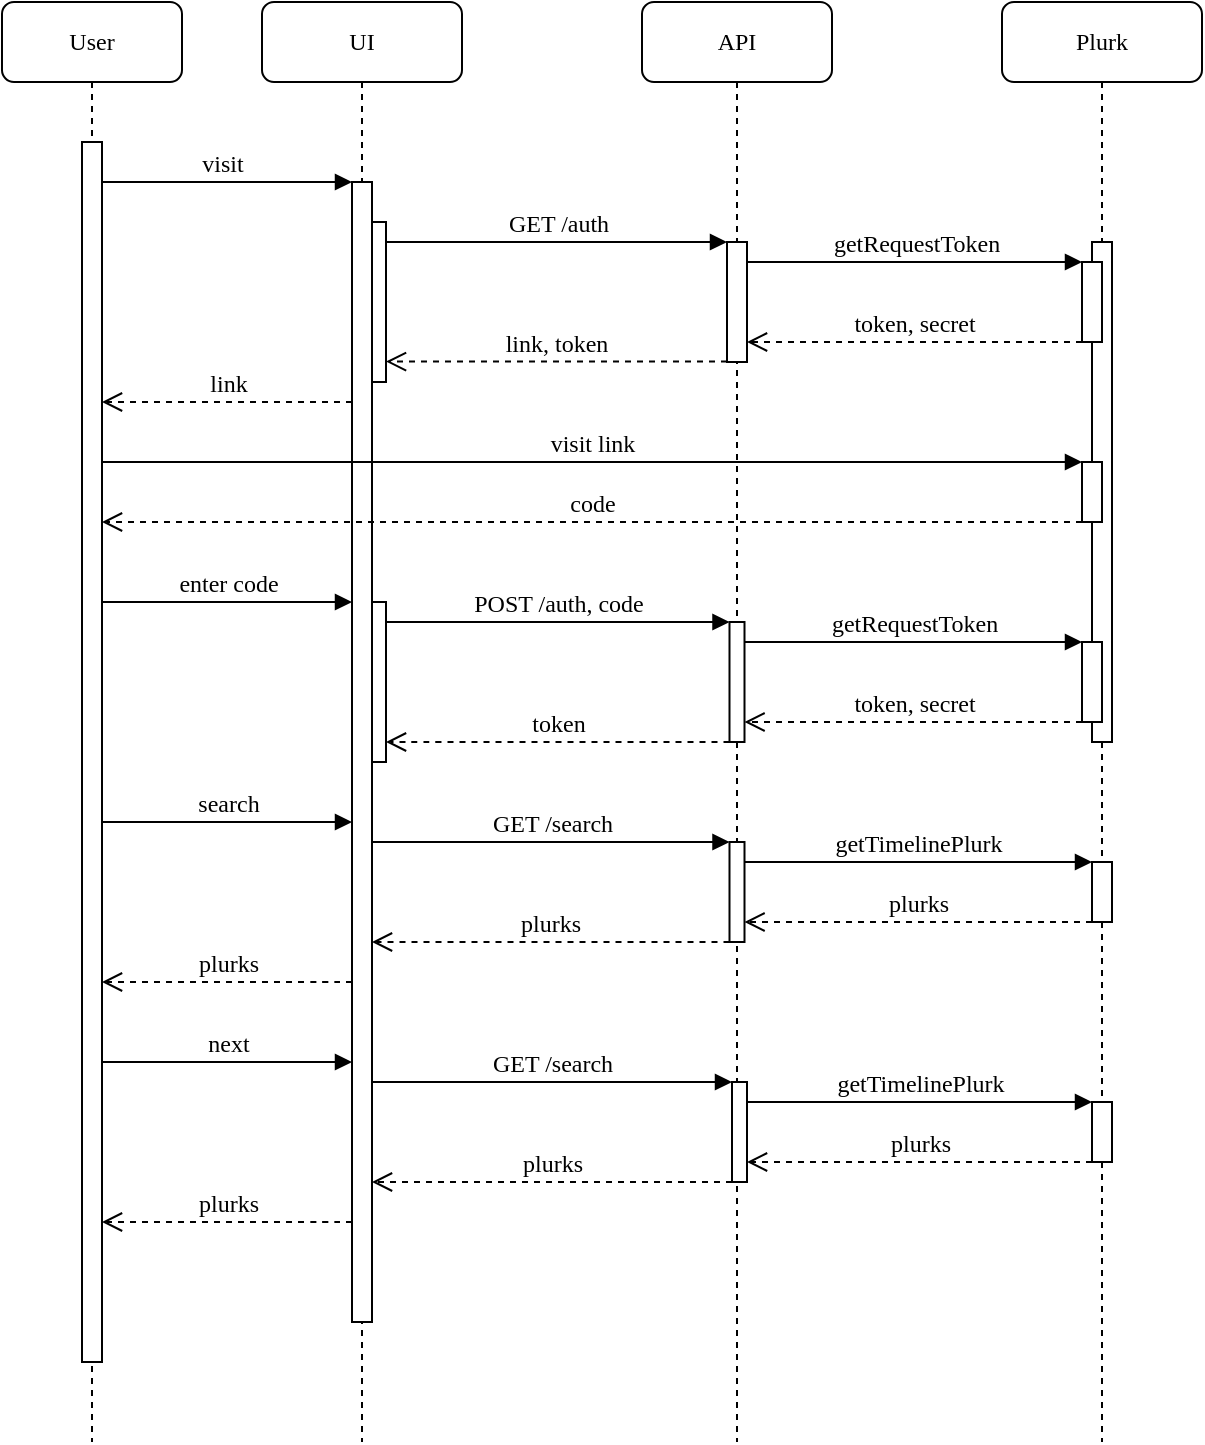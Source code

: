 <mxfile version="21.6.6" type="device">
  <diagram name="Page-1" id="13e1069c-82ec-6db2-03f1-153e76fe0fe0">
    <mxGraphModel dx="817" dy="781" grid="1" gridSize="10" guides="1" tooltips="1" connect="1" arrows="1" fold="1" page="1" pageScale="1" pageWidth="1100" pageHeight="850" background="none" math="0" shadow="0">
      <root>
        <mxCell id="0" />
        <mxCell id="1" parent="0" />
        <mxCell id="7baba1c4bc27f4b0-2" value="UI" style="shape=umlLifeline;perimeter=lifelinePerimeter;whiteSpace=wrap;html=1;container=1;collapsible=0;recursiveResize=0;outlineConnect=0;rounded=1;shadow=0;comic=0;labelBackgroundColor=none;strokeWidth=1;fontFamily=Verdana;fontSize=12;align=center;" parent="1" vertex="1">
          <mxGeometry x="240" y="80" width="100" height="720" as="geometry" />
        </mxCell>
        <mxCell id="MHaKa_hqsrf8bLTIJmdr-13" value="" style="html=1;points=[];perimeter=orthogonalPerimeter;rounded=0;shadow=0;comic=0;labelBackgroundColor=none;strokeWidth=1;fontFamily=Verdana;fontSize=12;align=center;" parent="7baba1c4bc27f4b0-2" vertex="1">
          <mxGeometry x="52" y="110" width="10" height="80" as="geometry" />
        </mxCell>
        <mxCell id="MHaKa_hqsrf8bLTIJmdr-14" value="" style="html=1;points=[];perimeter=orthogonalPerimeter;rounded=0;shadow=0;comic=0;labelBackgroundColor=none;strokeWidth=1;fontFamily=Verdana;fontSize=12;align=center;" parent="7baba1c4bc27f4b0-2" vertex="1">
          <mxGeometry x="52" y="300" width="10" height="80" as="geometry" />
        </mxCell>
        <mxCell id="7baba1c4bc27f4b0-11" value="visit" style="html=1;verticalAlign=bottom;endArrow=block;labelBackgroundColor=none;fontFamily=Verdana;fontSize=12;edgeStyle=elbowEdgeStyle;elbow=vertical;" parent="7baba1c4bc27f4b0-2" target="7baba1c4bc27f4b0-10" edge="1">
          <mxGeometry relative="1" as="geometry">
            <mxPoint x="-85" y="90" as="sourcePoint" />
            <mxPoint x="39" y="90" as="targetPoint" />
            <Array as="points">
              <mxPoint y="90" />
            </Array>
          </mxGeometry>
        </mxCell>
        <mxCell id="7baba1c4bc27f4b0-10" value="" style="html=1;points=[];perimeter=orthogonalPerimeter;rounded=0;shadow=0;comic=0;labelBackgroundColor=none;strokeWidth=1;fontFamily=Verdana;fontSize=12;align=center;" parent="7baba1c4bc27f4b0-2" vertex="1">
          <mxGeometry x="45" y="90" width="10" height="570" as="geometry" />
        </mxCell>
        <mxCell id="eBUVCxR7ZSWTRt4GDD9r-8" value="plurks" style="html=1;verticalAlign=bottom;endArrow=open;dashed=1;endSize=8;labelBackgroundColor=none;fontFamily=Verdana;fontSize=12;edgeStyle=elbowEdgeStyle;elbow=vertical;" edge="1" parent="7baba1c4bc27f4b0-2">
          <mxGeometry relative="1" as="geometry">
            <mxPoint x="-80" y="610" as="targetPoint" />
            <Array as="points">
              <mxPoint x="31.5" y="610" />
              <mxPoint x="21.5" y="629" />
              <mxPoint x="51.5" y="629" />
            </Array>
            <mxPoint x="45" y="610" as="sourcePoint" />
          </mxGeometry>
        </mxCell>
        <mxCell id="7baba1c4bc27f4b0-3" value="API" style="shape=umlLifeline;perimeter=lifelinePerimeter;whiteSpace=wrap;html=1;container=1;collapsible=0;recursiveResize=0;outlineConnect=0;rounded=1;shadow=0;comic=0;labelBackgroundColor=none;strokeWidth=1;fontFamily=Verdana;fontSize=12;align=center;" parent="1" vertex="1">
          <mxGeometry x="430" y="80" width="95" height="720" as="geometry" />
        </mxCell>
        <mxCell id="7baba1c4bc27f4b0-13" value="" style="html=1;points=[];perimeter=orthogonalPerimeter;rounded=0;shadow=0;comic=0;labelBackgroundColor=none;strokeWidth=1;fontFamily=Verdana;fontSize=12;align=center;" parent="7baba1c4bc27f4b0-3" vertex="1">
          <mxGeometry x="42.5" y="120" width="10" height="60" as="geometry" />
        </mxCell>
        <mxCell id="MHaKa_hqsrf8bLTIJmdr-12" value="" style="html=1;points=[];perimeter=orthogonalPerimeter;rounded=0;shadow=0;comic=0;labelBackgroundColor=none;strokeWidth=1;fontFamily=Verdana;fontSize=12;align=center;" parent="7baba1c4bc27f4b0-3" vertex="1">
          <mxGeometry x="43.75" y="310" width="7.5" height="60" as="geometry" />
        </mxCell>
        <mxCell id="MHaKa_hqsrf8bLTIJmdr-19" value="" style="html=1;points=[];perimeter=orthogonalPerimeter;rounded=0;shadow=0;comic=0;labelBackgroundColor=none;strokeWidth=1;fontFamily=Verdana;fontSize=12;align=center;" parent="7baba1c4bc27f4b0-3" vertex="1">
          <mxGeometry x="43.75" y="420" width="7.5" height="50" as="geometry" />
        </mxCell>
        <mxCell id="eBUVCxR7ZSWTRt4GDD9r-2" value="" style="html=1;points=[];perimeter=orthogonalPerimeter;rounded=0;shadow=0;comic=0;labelBackgroundColor=none;strokeWidth=1;fontFamily=Verdana;fontSize=12;align=center;" vertex="1" parent="7baba1c4bc27f4b0-3">
          <mxGeometry x="45" y="540" width="7.5" height="50" as="geometry" />
        </mxCell>
        <mxCell id="7baba1c4bc27f4b0-8" value="User" style="shape=umlLifeline;perimeter=lifelinePerimeter;whiteSpace=wrap;html=1;container=1;collapsible=0;recursiveResize=0;outlineConnect=0;rounded=1;shadow=0;comic=0;labelBackgroundColor=none;strokeWidth=1;fontFamily=Verdana;fontSize=12;align=center;" parent="1" vertex="1">
          <mxGeometry x="110" y="80" width="90" height="720" as="geometry" />
        </mxCell>
        <mxCell id="7baba1c4bc27f4b0-9" value="" style="html=1;points=[];perimeter=orthogonalPerimeter;rounded=0;shadow=0;comic=0;labelBackgroundColor=none;strokeWidth=1;fontFamily=Verdana;fontSize=12;align=center;" parent="7baba1c4bc27f4b0-8" vertex="1">
          <mxGeometry x="40" y="70" width="10" height="610" as="geometry" />
        </mxCell>
        <mxCell id="7baba1c4bc27f4b0-17" value="getRequestToken" style="html=1;verticalAlign=bottom;endArrow=block;labelBackgroundColor=none;fontFamily=Verdana;fontSize=12;edgeStyle=elbowEdgeStyle;elbow=vertical;" parent="1" source="7baba1c4bc27f4b0-13" target="7baba1c4bc27f4b0-34" edge="1">
          <mxGeometry relative="1" as="geometry">
            <mxPoint x="540" y="220" as="sourcePoint" />
            <Array as="points">
              <mxPoint x="590" y="210" />
              <mxPoint x="600" y="220" />
            </Array>
            <mxPoint x="615" y="220" as="targetPoint" />
          </mxGeometry>
        </mxCell>
        <mxCell id="MHaKa_hqsrf8bLTIJmdr-2" value="&lt;div&gt;Plurk&lt;/div&gt;" style="shape=umlLifeline;perimeter=lifelinePerimeter;whiteSpace=wrap;html=1;container=1;collapsible=0;recursiveResize=0;outlineConnect=0;rounded=1;shadow=0;comic=0;labelBackgroundColor=none;strokeWidth=1;fontFamily=Verdana;fontSize=12;align=center;" parent="1" vertex="1">
          <mxGeometry x="610" y="80" width="100" height="720" as="geometry" />
        </mxCell>
        <mxCell id="MHaKa_hqsrf8bLTIJmdr-3" value="" style="html=1;points=[];perimeter=orthogonalPerimeter;rounded=0;shadow=0;comic=0;labelBackgroundColor=none;strokeWidth=1;fontFamily=Verdana;fontSize=12;align=center;" parent="MHaKa_hqsrf8bLTIJmdr-2" vertex="1">
          <mxGeometry x="45" y="120" width="10" height="250" as="geometry" />
        </mxCell>
        <mxCell id="7baba1c4bc27f4b0-34" value="" style="html=1;points=[];perimeter=orthogonalPerimeter;rounded=0;shadow=0;comic=0;labelBackgroundColor=none;strokeWidth=1;fontFamily=Verdana;fontSize=12;align=center;" parent="MHaKa_hqsrf8bLTIJmdr-2" vertex="1">
          <mxGeometry x="40" y="130" width="10" height="40" as="geometry" />
        </mxCell>
        <mxCell id="MHaKa_hqsrf8bLTIJmdr-8" value="" style="html=1;points=[];perimeter=orthogonalPerimeter;rounded=0;shadow=0;comic=0;labelBackgroundColor=none;strokeWidth=1;fontFamily=Verdana;fontSize=12;align=center;" parent="MHaKa_hqsrf8bLTIJmdr-2" vertex="1">
          <mxGeometry x="40" y="230" width="10" height="30" as="geometry" />
        </mxCell>
        <mxCell id="7baba1c4bc27f4b0-25" value="" style="html=1;points=[];perimeter=orthogonalPerimeter;rounded=0;shadow=0;comic=0;labelBackgroundColor=none;strokeColor=#000000;strokeWidth=1;fillColor=#FFFFFF;fontFamily=Verdana;fontSize=12;fontColor=#000000;align=center;" parent="MHaKa_hqsrf8bLTIJmdr-2" vertex="1">
          <mxGeometry x="40" y="320" width="10" height="40" as="geometry" />
        </mxCell>
        <mxCell id="MHaKa_hqsrf8bLTIJmdr-22" value="" style="html=1;points=[];perimeter=orthogonalPerimeter;rounded=0;shadow=0;comic=0;labelBackgroundColor=none;strokeWidth=1;fontFamily=Verdana;fontSize=12;align=center;" parent="MHaKa_hqsrf8bLTIJmdr-2" vertex="1">
          <mxGeometry x="45" y="430" width="10" height="30" as="geometry" />
        </mxCell>
        <mxCell id="eBUVCxR7ZSWTRt4GDD9r-1" value="" style="html=1;points=[];perimeter=orthogonalPerimeter;rounded=0;shadow=0;comic=0;labelBackgroundColor=none;strokeWidth=1;fontFamily=Verdana;fontSize=12;align=center;" vertex="1" parent="MHaKa_hqsrf8bLTIJmdr-2">
          <mxGeometry x="45" y="550" width="10" height="30" as="geometry" />
        </mxCell>
        <mxCell id="MHaKa_hqsrf8bLTIJmdr-5" value="token, secret" style="html=1;verticalAlign=bottom;endArrow=open;dashed=1;endSize=8;labelBackgroundColor=none;fontFamily=Verdana;fontSize=12;edgeStyle=elbowEdgeStyle;elbow=vertical;" parent="1" source="7baba1c4bc27f4b0-34" target="7baba1c4bc27f4b0-13" edge="1">
          <mxGeometry relative="1" as="geometry">
            <mxPoint x="482.5" y="260.0" as="targetPoint" />
            <Array as="points">
              <mxPoint x="600" y="250" />
              <mxPoint x="570" y="260" />
              <mxPoint x="560" y="279" />
              <mxPoint x="590" y="279" />
            </Array>
            <mxPoint x="655" y="250.0" as="sourcePoint" />
          </mxGeometry>
        </mxCell>
        <mxCell id="7baba1c4bc27f4b0-14" value="GET /auth" style="html=1;verticalAlign=bottom;endArrow=block;labelBackgroundColor=none;fontFamily=Verdana;fontSize=12;edgeStyle=elbowEdgeStyle;elbow=vertical;" parent="1" target="7baba1c4bc27f4b0-13" edge="1">
          <mxGeometry relative="1" as="geometry">
            <mxPoint x="302" y="200" as="sourcePoint" />
            <mxPoint x="445" y="200" as="targetPoint" />
            <Array as="points">
              <mxPoint x="320" y="200" />
            </Array>
          </mxGeometry>
        </mxCell>
        <mxCell id="MHaKa_hqsrf8bLTIJmdr-6" value="link, token" style="html=1;verticalAlign=bottom;endArrow=open;dashed=1;endSize=8;labelBackgroundColor=none;fontFamily=Verdana;fontSize=12;edgeStyle=elbowEdgeStyle;elbow=vertical;" parent="1" source="7baba1c4bc27f4b0-13" target="MHaKa_hqsrf8bLTIJmdr-13" edge="1">
          <mxGeometry relative="1" as="geometry">
            <mxPoint x="302" y="259.78" as="targetPoint" />
            <Array as="points">
              <mxPoint x="370.2" y="259.78" />
              <mxPoint x="414.2" y="249.78" />
            </Array>
            <mxPoint x="477.5" y="250" as="sourcePoint" />
          </mxGeometry>
        </mxCell>
        <mxCell id="7baba1c4bc27f4b0-23" value="visit link" style="html=1;verticalAlign=bottom;endArrow=block;labelBackgroundColor=none;fontFamily=Verdana;fontSize=12;" parent="1" source="7baba1c4bc27f4b0-9" target="MHaKa_hqsrf8bLTIJmdr-8" edge="1">
          <mxGeometry relative="1" as="geometry">
            <mxPoint x="165.0" y="310.0" as="sourcePoint" />
            <mxPoint x="650" y="310.0" as="targetPoint" />
            <Array as="points">
              <mxPoint x="380" y="310" />
            </Array>
          </mxGeometry>
        </mxCell>
        <mxCell id="MHaKa_hqsrf8bLTIJmdr-9" value="code" style="html=1;verticalAlign=bottom;endArrow=open;dashed=1;endSize=8;labelBackgroundColor=none;fontFamily=Verdana;fontSize=12;edgeStyle=elbowEdgeStyle;elbow=vertical;" parent="1" source="MHaKa_hqsrf8bLTIJmdr-8" target="7baba1c4bc27f4b0-9" edge="1">
          <mxGeometry relative="1" as="geometry">
            <mxPoint x="160.0" y="340" as="targetPoint" />
            <Array as="points">
              <mxPoint x="345" y="340" />
              <mxPoint x="531.35" y="380.57" />
              <mxPoint x="575.35" y="370.57" />
            </Array>
            <mxPoint x="650" y="360" as="sourcePoint" />
          </mxGeometry>
        </mxCell>
        <mxCell id="MHaKa_hqsrf8bLTIJmdr-16" value="&lt;div&gt;&lt;br&gt;&lt;/div&gt;&lt;div&gt;token&lt;/div&gt;" style="html=1;verticalAlign=bottom;endArrow=open;dashed=1;endSize=8;labelBackgroundColor=none;fontFamily=Verdana;fontSize=12;edgeStyle=elbowEdgeStyle;elbow=vertical;" parent="1" source="MHaKa_hqsrf8bLTIJmdr-12" target="MHaKa_hqsrf8bLTIJmdr-14" edge="1">
          <mxGeometry relative="1" as="geometry">
            <mxPoint x="302" y="450" as="targetPoint" />
            <Array as="points">
              <mxPoint x="320" y="450" />
              <mxPoint x="422.2" y="440" />
            </Array>
            <mxPoint x="476.25" y="410" as="sourcePoint" />
          </mxGeometry>
        </mxCell>
        <mxCell id="MHaKa_hqsrf8bLTIJmdr-15" value="POST /auth, code" style="html=1;verticalAlign=bottom;endArrow=block;labelBackgroundColor=none;fontFamily=Verdana;fontSize=12;edgeStyle=elbowEdgeStyle;elbow=vertical;" parent="1" source="MHaKa_hqsrf8bLTIJmdr-14" target="MHaKa_hqsrf8bLTIJmdr-12" edge="1">
          <mxGeometry relative="1" as="geometry">
            <mxPoint x="302" y="430" as="sourcePoint" />
            <mxPoint x="472.5" y="430" as="targetPoint" />
            <Array as="points">
              <mxPoint x="380" y="390" />
              <mxPoint x="380" y="430" />
              <mxPoint x="370" y="438" />
              <mxPoint x="318" y="428" />
            </Array>
          </mxGeometry>
        </mxCell>
        <mxCell id="MHaKa_hqsrf8bLTIJmdr-17" value="getRequestToken" style="html=1;verticalAlign=bottom;endArrow=block;labelBackgroundColor=none;fontFamily=Verdana;fontSize=12;edgeStyle=elbowEdgeStyle;elbow=vertical;" parent="1" source="MHaKa_hqsrf8bLTIJmdr-12" target="7baba1c4bc27f4b0-25" edge="1">
          <mxGeometry relative="1" as="geometry">
            <mxPoint x="483" y="440" as="sourcePoint" />
            <Array as="points">
              <mxPoint x="580" y="400" />
              <mxPoint x="600" y="440" />
            </Array>
            <mxPoint x="650" y="440" as="targetPoint" />
          </mxGeometry>
        </mxCell>
        <mxCell id="MHaKa_hqsrf8bLTIJmdr-18" value="token, secret" style="html=1;verticalAlign=bottom;endArrow=open;dashed=1;endSize=8;labelBackgroundColor=none;fontFamily=Verdana;fontSize=12;edgeStyle=elbowEdgeStyle;elbow=vertical;" parent="1" source="7baba1c4bc27f4b0-25" target="MHaKa_hqsrf8bLTIJmdr-12" edge="1">
          <mxGeometry relative="1" as="geometry">
            <mxPoint x="480" y="410" as="targetPoint" />
            <Array as="points">
              <mxPoint x="578.75" y="440" />
              <mxPoint x="568.75" y="459" />
              <mxPoint x="598.75" y="459" />
            </Array>
            <mxPoint x="658.75" y="400" as="sourcePoint" />
          </mxGeometry>
        </mxCell>
        <mxCell id="MHaKa_hqsrf8bLTIJmdr-7" value="link" style="html=1;verticalAlign=bottom;endArrow=open;dashed=1;endSize=8;labelBackgroundColor=none;fontFamily=Verdana;fontSize=12;edgeStyle=elbowEdgeStyle;elbow=vertical;" parent="1" source="7baba1c4bc27f4b0-10" target="7baba1c4bc27f4b0-9" edge="1">
          <mxGeometry relative="1" as="geometry">
            <mxPoint x="158.0" y="270" as="targetPoint" />
            <Array as="points">
              <mxPoint x="260" y="280" />
              <mxPoint x="223" y="270" />
              <mxPoint x="247" y="291" />
            </Array>
            <mxPoint x="295" y="260" as="sourcePoint" />
          </mxGeometry>
        </mxCell>
        <mxCell id="MHaKa_hqsrf8bLTIJmdr-20" value="search" style="html=1;verticalAlign=bottom;endArrow=block;labelBackgroundColor=none;fontFamily=Verdana;fontSize=12;" parent="1" source="7baba1c4bc27f4b0-9" target="7baba1c4bc27f4b0-10" edge="1">
          <mxGeometry x="0.001" relative="1" as="geometry">
            <mxPoint x="165" y="490.0" as="sourcePoint" />
            <mxPoint x="280" y="490" as="targetPoint" />
            <mxPoint as="offset" />
            <Array as="points">
              <mxPoint x="230" y="490" />
            </Array>
          </mxGeometry>
        </mxCell>
        <mxCell id="MHaKa_hqsrf8bLTIJmdr-21" value="GET /search" style="html=1;verticalAlign=bottom;endArrow=block;labelBackgroundColor=none;fontFamily=Verdana;fontSize=12;edgeStyle=elbowEdgeStyle;elbow=vertical;" parent="1" source="7baba1c4bc27f4b0-10" target="MHaKa_hqsrf8bLTIJmdr-19" edge="1">
          <mxGeometry relative="1" as="geometry">
            <mxPoint x="300" y="500" as="sourcePoint" />
            <mxPoint x="472" y="500" as="targetPoint" />
            <Array as="points">
              <mxPoint x="378" y="500" />
              <mxPoint x="378" y="540" />
              <mxPoint x="368" y="548" />
              <mxPoint x="316" y="538" />
            </Array>
          </mxGeometry>
        </mxCell>
        <mxCell id="MHaKa_hqsrf8bLTIJmdr-23" value="getTimelinePlurk" style="html=1;verticalAlign=bottom;endArrow=block;labelBackgroundColor=none;fontFamily=Verdana;fontSize=12;edgeStyle=elbowEdgeStyle;elbow=vertical;" parent="1" source="MHaKa_hqsrf8bLTIJmdr-19" target="MHaKa_hqsrf8bLTIJmdr-22" edge="1">
          <mxGeometry relative="1" as="geometry">
            <mxPoint x="480" y="510" as="sourcePoint" />
            <mxPoint x="659" y="510" as="targetPoint" />
            <Array as="points">
              <mxPoint x="563" y="510" />
              <mxPoint x="563" y="550" />
              <mxPoint x="553" y="558" />
              <mxPoint x="501" y="548" />
            </Array>
          </mxGeometry>
        </mxCell>
        <mxCell id="MHaKa_hqsrf8bLTIJmdr-24" value="plurks" style="html=1;verticalAlign=bottom;endArrow=open;dashed=1;endSize=8;labelBackgroundColor=none;fontFamily=Verdana;fontSize=12;edgeStyle=elbowEdgeStyle;elbow=vertical;" parent="1" source="MHaKa_hqsrf8bLTIJmdr-22" target="MHaKa_hqsrf8bLTIJmdr-19" edge="1">
          <mxGeometry relative="1" as="geometry">
            <mxPoint x="480" y="540" as="targetPoint" />
            <Array as="points">
              <mxPoint x="577.75" y="540" />
              <mxPoint x="567.75" y="559" />
              <mxPoint x="597.75" y="559" />
            </Array>
            <mxPoint x="649" y="540" as="sourcePoint" />
          </mxGeometry>
        </mxCell>
        <mxCell id="MHaKa_hqsrf8bLTIJmdr-25" value="plurks" style="html=1;verticalAlign=bottom;endArrow=open;dashed=1;endSize=8;labelBackgroundColor=none;fontFamily=Verdana;fontSize=12;edgeStyle=elbowEdgeStyle;elbow=vertical;" parent="1" source="MHaKa_hqsrf8bLTIJmdr-19" target="7baba1c4bc27f4b0-10" edge="1">
          <mxGeometry relative="1" as="geometry">
            <mxPoint x="299.75" y="550" as="targetPoint" />
            <Array as="points">
              <mxPoint x="396.5" y="550" />
              <mxPoint x="386.5" y="569" />
              <mxPoint x="416.5" y="569" />
            </Array>
            <mxPoint x="473.75" y="550" as="sourcePoint" />
          </mxGeometry>
        </mxCell>
        <mxCell id="MHaKa_hqsrf8bLTIJmdr-26" value="plurks" style="html=1;verticalAlign=bottom;endArrow=open;dashed=1;endSize=8;labelBackgroundColor=none;fontFamily=Verdana;fontSize=12;edgeStyle=elbowEdgeStyle;elbow=vertical;" parent="1" source="7baba1c4bc27f4b0-10" target="7baba1c4bc27f4b0-9" edge="1">
          <mxGeometry relative="1" as="geometry">
            <mxPoint x="170" y="570" as="targetPoint" />
            <Array as="points">
              <mxPoint x="271.5" y="570" />
              <mxPoint x="261.5" y="589" />
              <mxPoint x="291.5" y="589" />
            </Array>
            <mxPoint x="290" y="570" as="sourcePoint" />
          </mxGeometry>
        </mxCell>
        <mxCell id="MHaKa_hqsrf8bLTIJmdr-11" value="enter code" style="html=1;verticalAlign=bottom;endArrow=block;labelBackgroundColor=none;fontFamily=Verdana;fontSize=12;" parent="1" source="7baba1c4bc27f4b0-9" target="7baba1c4bc27f4b0-10" edge="1">
          <mxGeometry x="0.001" relative="1" as="geometry">
            <mxPoint x="165" y="380.0" as="sourcePoint" />
            <mxPoint x="285" y="380.0" as="targetPoint" />
            <Array as="points">
              <mxPoint x="200" y="380" />
            </Array>
            <mxPoint as="offset" />
          </mxGeometry>
        </mxCell>
        <mxCell id="eBUVCxR7ZSWTRt4GDD9r-3" value="next" style="html=1;verticalAlign=bottom;endArrow=block;labelBackgroundColor=none;fontFamily=Verdana;fontSize=12;" edge="1" parent="1">
          <mxGeometry x="0.001" relative="1" as="geometry">
            <mxPoint x="160" y="610" as="sourcePoint" />
            <mxPoint x="285" y="610" as="targetPoint" />
            <mxPoint as="offset" />
            <Array as="points">
              <mxPoint x="230" y="610" />
            </Array>
          </mxGeometry>
        </mxCell>
        <mxCell id="eBUVCxR7ZSWTRt4GDD9r-4" value="GET /search" style="html=1;verticalAlign=bottom;endArrow=block;labelBackgroundColor=none;fontFamily=Verdana;fontSize=12;edgeStyle=elbowEdgeStyle;elbow=vertical;" edge="1" parent="1" source="7baba1c4bc27f4b0-10" target="eBUVCxR7ZSWTRt4GDD9r-2">
          <mxGeometry relative="1" as="geometry">
            <mxPoint x="290" y="620" as="sourcePoint" />
            <mxPoint x="469" y="620" as="targetPoint" />
            <Array as="points">
              <mxPoint x="373" y="620" />
              <mxPoint x="373" y="660" />
              <mxPoint x="363" y="668" />
              <mxPoint x="311" y="658" />
            </Array>
          </mxGeometry>
        </mxCell>
        <mxCell id="eBUVCxR7ZSWTRt4GDD9r-5" value="getTimelinePlurk" style="html=1;verticalAlign=bottom;endArrow=block;labelBackgroundColor=none;fontFamily=Verdana;fontSize=12;edgeStyle=elbowEdgeStyle;elbow=vertical;" edge="1" parent="1" source="eBUVCxR7ZSWTRt4GDD9r-2" target="eBUVCxR7ZSWTRt4GDD9r-1">
          <mxGeometry relative="1" as="geometry">
            <mxPoint x="480" y="630" as="sourcePoint" />
            <mxPoint x="654" y="630" as="targetPoint" />
            <Array as="points">
              <mxPoint x="562" y="630" />
              <mxPoint x="562" y="670" />
              <mxPoint x="552" y="678" />
              <mxPoint x="500" y="668" />
            </Array>
          </mxGeometry>
        </mxCell>
        <mxCell id="eBUVCxR7ZSWTRt4GDD9r-6" value="plurks" style="html=1;verticalAlign=bottom;endArrow=open;dashed=1;endSize=8;labelBackgroundColor=none;fontFamily=Verdana;fontSize=12;edgeStyle=elbowEdgeStyle;elbow=vertical;" edge="1" parent="1" source="eBUVCxR7ZSWTRt4GDD9r-1" target="eBUVCxR7ZSWTRt4GDD9r-2">
          <mxGeometry relative="1" as="geometry">
            <mxPoint x="480" y="660" as="targetPoint" />
            <Array as="points">
              <mxPoint x="576.75" y="660" />
              <mxPoint x="566.75" y="679" />
              <mxPoint x="596.75" y="679" />
            </Array>
            <mxPoint x="654" y="660" as="sourcePoint" />
          </mxGeometry>
        </mxCell>
        <mxCell id="eBUVCxR7ZSWTRt4GDD9r-7" value="plurks" style="html=1;verticalAlign=bottom;endArrow=open;dashed=1;endSize=8;labelBackgroundColor=none;fontFamily=Verdana;fontSize=12;edgeStyle=elbowEdgeStyle;elbow=vertical;" edge="1" parent="1" source="eBUVCxR7ZSWTRt4GDD9r-2" target="7baba1c4bc27f4b0-10">
          <mxGeometry relative="1" as="geometry">
            <mxPoint x="290" y="670" as="targetPoint" />
            <Array as="points">
              <mxPoint x="391.5" y="670" />
              <mxPoint x="381.5" y="689" />
              <mxPoint x="411.5" y="689" />
            </Array>
            <mxPoint x="469" y="670" as="sourcePoint" />
          </mxGeometry>
        </mxCell>
      </root>
    </mxGraphModel>
  </diagram>
</mxfile>
